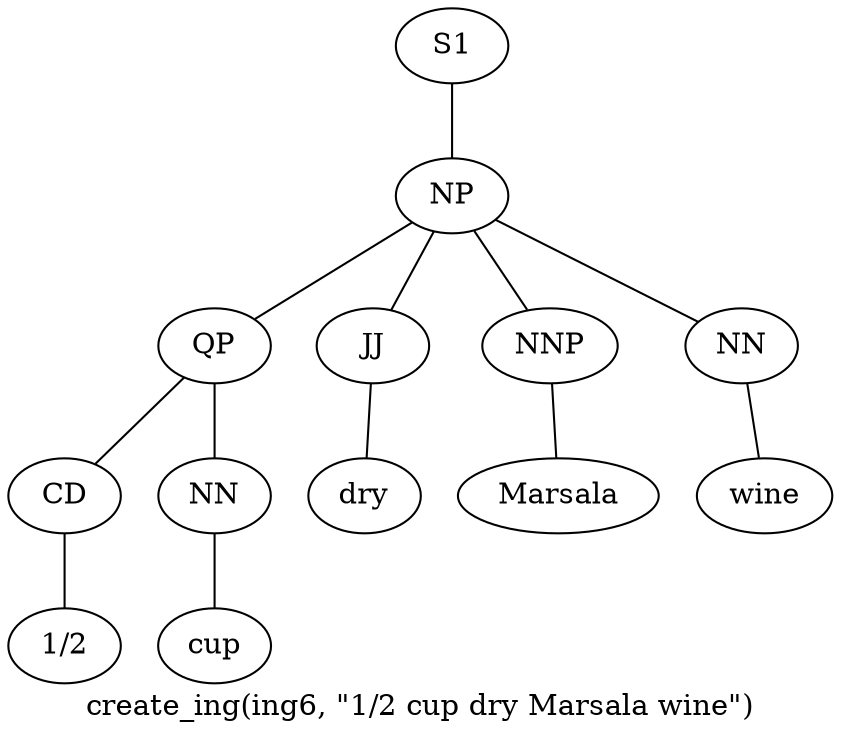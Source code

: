 graph SyntaxGraph {
	label = "create_ing(ing6, \"1/2 cup dry Marsala wine\")";
	Node0 [label="S1"];
	Node1 [label="NP"];
	Node2 [label="QP"];
	Node3 [label="CD"];
	Node4 [label="1/2"];
	Node5 [label="NN"];
	Node6 [label="cup"];
	Node7 [label="JJ"];
	Node8 [label="dry"];
	Node9 [label="NNP"];
	Node10 [label="Marsala"];
	Node11 [label="NN"];
	Node12 [label="wine"];

	Node0 -- Node1;
	Node1 -- Node2;
	Node1 -- Node7;
	Node1 -- Node9;
	Node1 -- Node11;
	Node2 -- Node3;
	Node2 -- Node5;
	Node3 -- Node4;
	Node5 -- Node6;
	Node7 -- Node8;
	Node9 -- Node10;
	Node11 -- Node12;
}